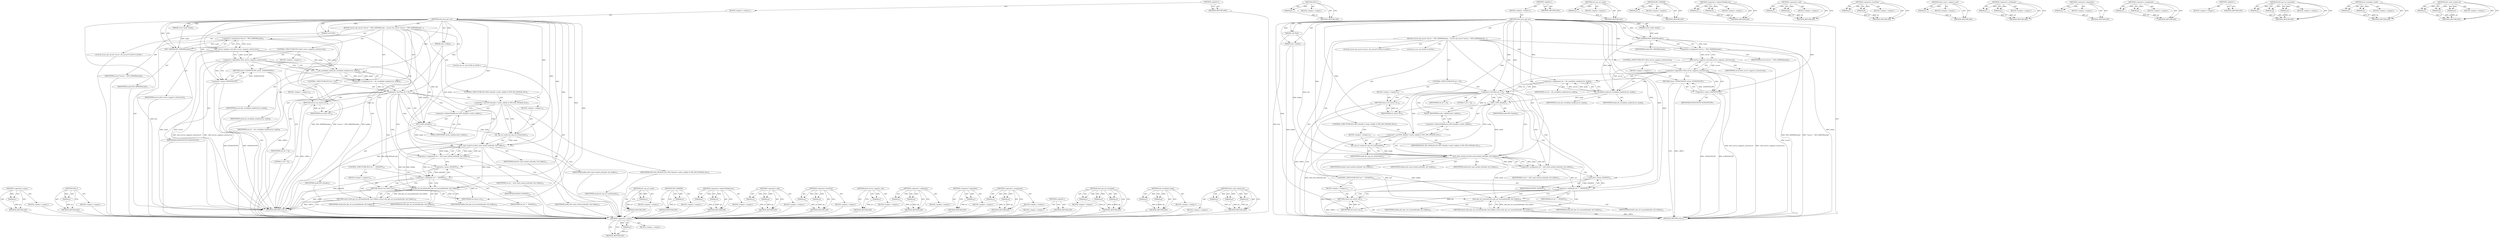 digraph "nfs4_read_cached_acl" {
vulnerable_112 [label=<(METHOD,&lt;operator&gt;.minus)>];
vulnerable_113 [label=<(PARAM,p1)>];
vulnerable_114 [label=<(BLOCK,&lt;empty&gt;,&lt;empty&gt;)>];
vulnerable_115 [label=<(METHOD_RETURN,ANY)>];
vulnerable_136 [label=<(METHOD,NFS_I)>];
vulnerable_137 [label=<(PARAM,p1)>];
vulnerable_138 [label=<(BLOCK,&lt;empty&gt;,&lt;empty&gt;)>];
vulnerable_139 [label=<(METHOD_RETURN,ANY)>];
vulnerable_6 [label=<(METHOD,&lt;global&gt;)<SUB>1</SUB>>];
vulnerable_7 [label=<(BLOCK,&lt;empty&gt;,&lt;empty&gt;)<SUB>1</SUB>>];
vulnerable_8 [label=<(METHOD,nfs4_proc_get_acl)<SUB>1</SUB>>];
vulnerable_9 [label=<(PARAM,struct inode *inode)<SUB>1</SUB>>];
vulnerable_10 [label=<(PARAM,void *buf)<SUB>1</SUB>>];
vulnerable_11 [label=<(PARAM,size_t buflen)<SUB>1</SUB>>];
vulnerable_12 [label=<(BLOCK,{
	struct nfs_server *server = NFS_SERVER(inode...,{
	struct nfs_server *server = NFS_SERVER(inode...)<SUB>2</SUB>>];
vulnerable_13 [label="<(LOCAL,struct nfs_server* server: nfs_server*)<SUB>3</SUB>>"];
vulnerable_14 [label=<(&lt;operator&gt;.assignment,*server = NFS_SERVER(inode))<SUB>3</SUB>>];
vulnerable_15 [label=<(IDENTIFIER,server,*server = NFS_SERVER(inode))<SUB>3</SUB>>];
vulnerable_16 [label=<(NFS_SERVER,NFS_SERVER(inode))<SUB>3</SUB>>];
vulnerable_17 [label=<(IDENTIFIER,inode,NFS_SERVER(inode))<SUB>3</SUB>>];
vulnerable_18 [label="<(LOCAL,int ret: int)<SUB>4</SUB>>"];
vulnerable_19 [label=<(CONTROL_STRUCTURE,IF,if (!nfs4_server_supports_acls(server)))<SUB>6</SUB>>];
vulnerable_20 [label=<(&lt;operator&gt;.logicalNot,!nfs4_server_supports_acls(server))<SUB>6</SUB>>];
vulnerable_21 [label=<(nfs4_server_supports_acls,nfs4_server_supports_acls(server))<SUB>6</SUB>>];
vulnerable_22 [label=<(IDENTIFIER,server,nfs4_server_supports_acls(server))<SUB>6</SUB>>];
vulnerable_23 [label=<(BLOCK,&lt;empty&gt;,&lt;empty&gt;)<SUB>7</SUB>>];
vulnerable_24 [label=<(RETURN,return -EOPNOTSUPP;,return -EOPNOTSUPP;)<SUB>7</SUB>>];
vulnerable_25 [label=<(&lt;operator&gt;.minus,-EOPNOTSUPP)<SUB>7</SUB>>];
vulnerable_26 [label=<(IDENTIFIER,EOPNOTSUPP,-EOPNOTSUPP)<SUB>7</SUB>>];
vulnerable_27 [label=<(&lt;operator&gt;.assignment,ret = nfs_revalidate_inode(server, inode))<SUB>8</SUB>>];
vulnerable_28 [label=<(IDENTIFIER,ret,ret = nfs_revalidate_inode(server, inode))<SUB>8</SUB>>];
vulnerable_29 [label=<(nfs_revalidate_inode,nfs_revalidate_inode(server, inode))<SUB>8</SUB>>];
vulnerable_30 [label=<(IDENTIFIER,server,nfs_revalidate_inode(server, inode))<SUB>8</SUB>>];
vulnerable_31 [label=<(IDENTIFIER,inode,nfs_revalidate_inode(server, inode))<SUB>8</SUB>>];
vulnerable_32 [label=<(CONTROL_STRUCTURE,IF,if (ret &lt; 0))<SUB>9</SUB>>];
vulnerable_33 [label=<(&lt;operator&gt;.lessThan,ret &lt; 0)<SUB>9</SUB>>];
vulnerable_34 [label=<(IDENTIFIER,ret,ret &lt; 0)<SUB>9</SUB>>];
vulnerable_35 [label=<(LITERAL,0,ret &lt; 0)<SUB>9</SUB>>];
vulnerable_36 [label=<(BLOCK,&lt;empty&gt;,&lt;empty&gt;)<SUB>10</SUB>>];
vulnerable_37 [label=<(RETURN,return ret;,return ret;)<SUB>10</SUB>>];
vulnerable_38 [label=<(IDENTIFIER,ret,return ret;)<SUB>10</SUB>>];
vulnerable_39 [label=<(CONTROL_STRUCTURE,IF,if (NFS_I(inode)-&gt;cache_validity &amp; NFS_INO_INVALID_ACL))<SUB>11</SUB>>];
vulnerable_40 [label=<(&lt;operator&gt;.and,NFS_I(inode)-&gt;cache_validity &amp; NFS_INO_INVALID_ACL)<SUB>11</SUB>>];
vulnerable_41 [label=<(&lt;operator&gt;.indirectFieldAccess,NFS_I(inode)-&gt;cache_validity)<SUB>11</SUB>>];
vulnerable_42 [label=<(NFS_I,NFS_I(inode))<SUB>11</SUB>>];
vulnerable_43 [label=<(IDENTIFIER,inode,NFS_I(inode))<SUB>11</SUB>>];
vulnerable_44 [label=<(FIELD_IDENTIFIER,cache_validity,cache_validity)<SUB>11</SUB>>];
vulnerable_45 [label=<(IDENTIFIER,NFS_INO_INVALID_ACL,NFS_I(inode)-&gt;cache_validity &amp; NFS_INO_INVALID_ACL)<SUB>11</SUB>>];
vulnerable_46 [label=<(BLOCK,&lt;empty&gt;,&lt;empty&gt;)<SUB>12</SUB>>];
vulnerable_47 [label=<(nfs_zap_acl_cache,nfs_zap_acl_cache(inode))<SUB>12</SUB>>];
vulnerable_48 [label=<(IDENTIFIER,inode,nfs_zap_acl_cache(inode))<SUB>12</SUB>>];
vulnerable_49 [label=<(&lt;operator&gt;.assignment,ret = nfs4_read_cached_acl(inode, buf, buflen))<SUB>13</SUB>>];
vulnerable_50 [label=<(IDENTIFIER,ret,ret = nfs4_read_cached_acl(inode, buf, buflen))<SUB>13</SUB>>];
vulnerable_51 [label=<(nfs4_read_cached_acl,nfs4_read_cached_acl(inode, buf, buflen))<SUB>13</SUB>>];
vulnerable_52 [label=<(IDENTIFIER,inode,nfs4_read_cached_acl(inode, buf, buflen))<SUB>13</SUB>>];
vulnerable_53 [label=<(IDENTIFIER,buf,nfs4_read_cached_acl(inode, buf, buflen))<SUB>13</SUB>>];
vulnerable_54 [label=<(IDENTIFIER,buflen,nfs4_read_cached_acl(inode, buf, buflen))<SUB>13</SUB>>];
vulnerable_55 [label=<(CONTROL_STRUCTURE,IF,if (ret != -ENOENT))<SUB>14</SUB>>];
vulnerable_56 [label=<(&lt;operator&gt;.notEquals,ret != -ENOENT)<SUB>14</SUB>>];
vulnerable_57 [label=<(IDENTIFIER,ret,ret != -ENOENT)<SUB>14</SUB>>];
vulnerable_58 [label=<(&lt;operator&gt;.minus,-ENOENT)<SUB>14</SUB>>];
vulnerable_59 [label=<(IDENTIFIER,ENOENT,-ENOENT)<SUB>14</SUB>>];
vulnerable_60 [label=<(BLOCK,&lt;empty&gt;,&lt;empty&gt;)<SUB>15</SUB>>];
vulnerable_61 [label=<(RETURN,return ret;,return ret;)<SUB>15</SUB>>];
vulnerable_62 [label=<(IDENTIFIER,ret,return ret;)<SUB>15</SUB>>];
vulnerable_63 [label=<(RETURN,return nfs4_get_acl_uncached(inode, buf, buflen);,return nfs4_get_acl_uncached(inode, buf, buflen);)<SUB>16</SUB>>];
vulnerable_64 [label=<(nfs4_get_acl_uncached,nfs4_get_acl_uncached(inode, buf, buflen))<SUB>16</SUB>>];
vulnerable_65 [label=<(IDENTIFIER,inode,nfs4_get_acl_uncached(inode, buf, buflen))<SUB>16</SUB>>];
vulnerable_66 [label=<(IDENTIFIER,buf,nfs4_get_acl_uncached(inode, buf, buflen))<SUB>16</SUB>>];
vulnerable_67 [label=<(IDENTIFIER,buflen,nfs4_get_acl_uncached(inode, buf, buflen))<SUB>16</SUB>>];
vulnerable_68 [label=<(METHOD_RETURN,ssize_t)<SUB>1</SUB>>];
vulnerable_70 [label=<(METHOD_RETURN,ANY)<SUB>1</SUB>>];
vulnerable_140 [label=<(METHOD,nfs_zap_acl_cache)>];
vulnerable_141 [label=<(PARAM,p1)>];
vulnerable_142 [label=<(BLOCK,&lt;empty&gt;,&lt;empty&gt;)>];
vulnerable_143 [label=<(METHOD_RETURN,ANY)>];
vulnerable_100 [label=<(METHOD,NFS_SERVER)>];
vulnerable_101 [label=<(PARAM,p1)>];
vulnerable_102 [label=<(BLOCK,&lt;empty&gt;,&lt;empty&gt;)>];
vulnerable_103 [label=<(METHOD_RETURN,ANY)>];
vulnerable_131 [label=<(METHOD,&lt;operator&gt;.indirectFieldAccess)>];
vulnerable_132 [label=<(PARAM,p1)>];
vulnerable_133 [label=<(PARAM,p2)>];
vulnerable_134 [label=<(BLOCK,&lt;empty&gt;,&lt;empty&gt;)>];
vulnerable_135 [label=<(METHOD_RETURN,ANY)>];
vulnerable_126 [label=<(METHOD,&lt;operator&gt;.and)>];
vulnerable_127 [label=<(PARAM,p1)>];
vulnerable_128 [label=<(PARAM,p2)>];
vulnerable_129 [label=<(BLOCK,&lt;empty&gt;,&lt;empty&gt;)>];
vulnerable_130 [label=<(METHOD_RETURN,ANY)>];
vulnerable_121 [label=<(METHOD,&lt;operator&gt;.lessThan)>];
vulnerable_122 [label=<(PARAM,p1)>];
vulnerable_123 [label=<(PARAM,p2)>];
vulnerable_124 [label=<(BLOCK,&lt;empty&gt;,&lt;empty&gt;)>];
vulnerable_125 [label=<(METHOD_RETURN,ANY)>];
vulnerable_108 [label=<(METHOD,nfs4_server_supports_acls)>];
vulnerable_109 [label=<(PARAM,p1)>];
vulnerable_110 [label=<(BLOCK,&lt;empty&gt;,&lt;empty&gt;)>];
vulnerable_111 [label=<(METHOD_RETURN,ANY)>];
vulnerable_150 [label=<(METHOD,&lt;operator&gt;.notEquals)>];
vulnerable_151 [label=<(PARAM,p1)>];
vulnerable_152 [label=<(PARAM,p2)>];
vulnerable_153 [label=<(BLOCK,&lt;empty&gt;,&lt;empty&gt;)>];
vulnerable_154 [label=<(METHOD_RETURN,ANY)>];
vulnerable_104 [label=<(METHOD,&lt;operator&gt;.logicalNot)>];
vulnerable_105 [label=<(PARAM,p1)>];
vulnerable_106 [label=<(BLOCK,&lt;empty&gt;,&lt;empty&gt;)>];
vulnerable_107 [label=<(METHOD_RETURN,ANY)>];
vulnerable_95 [label=<(METHOD,&lt;operator&gt;.assignment)>];
vulnerable_96 [label=<(PARAM,p1)>];
vulnerable_97 [label=<(PARAM,p2)>];
vulnerable_98 [label=<(BLOCK,&lt;empty&gt;,&lt;empty&gt;)>];
vulnerable_99 [label=<(METHOD_RETURN,ANY)>];
vulnerable_89 [label=<(METHOD,&lt;global&gt;)<SUB>1</SUB>>];
vulnerable_90 [label=<(BLOCK,&lt;empty&gt;,&lt;empty&gt;)>];
vulnerable_91 [label=<(METHOD_RETURN,ANY)>];
vulnerable_155 [label=<(METHOD,nfs4_get_acl_uncached)>];
vulnerable_156 [label=<(PARAM,p1)>];
vulnerable_157 [label=<(PARAM,p2)>];
vulnerable_158 [label=<(PARAM,p3)>];
vulnerable_159 [label=<(BLOCK,&lt;empty&gt;,&lt;empty&gt;)>];
vulnerable_160 [label=<(METHOD_RETURN,ANY)>];
vulnerable_116 [label=<(METHOD,nfs_revalidate_inode)>];
vulnerable_117 [label=<(PARAM,p1)>];
vulnerable_118 [label=<(PARAM,p2)>];
vulnerable_119 [label=<(BLOCK,&lt;empty&gt;,&lt;empty&gt;)>];
vulnerable_120 [label=<(METHOD_RETURN,ANY)>];
vulnerable_144 [label=<(METHOD,nfs4_read_cached_acl)>];
vulnerable_145 [label=<(PARAM,p1)>];
vulnerable_146 [label=<(PARAM,p2)>];
vulnerable_147 [label=<(PARAM,p3)>];
vulnerable_148 [label=<(BLOCK,&lt;empty&gt;,&lt;empty&gt;)>];
vulnerable_149 [label=<(METHOD_RETURN,ANY)>];
fixed_112 [label=<(METHOD,&lt;operator&gt;.minus)>];
fixed_113 [label=<(PARAM,p1)>];
fixed_114 [label=<(BLOCK,&lt;empty&gt;,&lt;empty&gt;)>];
fixed_115 [label=<(METHOD_RETURN,ANY)>];
fixed_136 [label=<(METHOD,NFS_I)>];
fixed_137 [label=<(PARAM,p1)>];
fixed_138 [label=<(BLOCK,&lt;empty&gt;,&lt;empty&gt;)>];
fixed_139 [label=<(METHOD_RETURN,ANY)>];
fixed_6 [label=<(METHOD,&lt;global&gt;)<SUB>1</SUB>>];
fixed_7 [label=<(BLOCK,&lt;empty&gt;,&lt;empty&gt;)<SUB>1</SUB>>];
fixed_8 [label=<(METHOD,nfs4_proc_get_acl)<SUB>1</SUB>>];
fixed_9 [label=<(PARAM,struct inode *inode)<SUB>1</SUB>>];
fixed_10 [label=<(PARAM,void *buf)<SUB>1</SUB>>];
fixed_11 [label=<(PARAM,size_t buflen)<SUB>1</SUB>>];
fixed_12 [label=<(BLOCK,{
	struct nfs_server *server = NFS_SERVER(inode...,{
	struct nfs_server *server = NFS_SERVER(inode...)<SUB>2</SUB>>];
fixed_13 [label="<(LOCAL,struct nfs_server* server: nfs_server*)<SUB>3</SUB>>"];
fixed_14 [label=<(&lt;operator&gt;.assignment,*server = NFS_SERVER(inode))<SUB>3</SUB>>];
fixed_15 [label=<(IDENTIFIER,server,*server = NFS_SERVER(inode))<SUB>3</SUB>>];
fixed_16 [label=<(NFS_SERVER,NFS_SERVER(inode))<SUB>3</SUB>>];
fixed_17 [label=<(IDENTIFIER,inode,NFS_SERVER(inode))<SUB>3</SUB>>];
fixed_18 [label="<(LOCAL,int ret: int)<SUB>4</SUB>>"];
fixed_19 [label=<(CONTROL_STRUCTURE,IF,if (!nfs4_server_supports_acls(server)))<SUB>6</SUB>>];
fixed_20 [label=<(&lt;operator&gt;.logicalNot,!nfs4_server_supports_acls(server))<SUB>6</SUB>>];
fixed_21 [label=<(nfs4_server_supports_acls,nfs4_server_supports_acls(server))<SUB>6</SUB>>];
fixed_22 [label=<(IDENTIFIER,server,nfs4_server_supports_acls(server))<SUB>6</SUB>>];
fixed_23 [label=<(BLOCK,&lt;empty&gt;,&lt;empty&gt;)<SUB>7</SUB>>];
fixed_24 [label=<(RETURN,return -EOPNOTSUPP;,return -EOPNOTSUPP;)<SUB>7</SUB>>];
fixed_25 [label=<(&lt;operator&gt;.minus,-EOPNOTSUPP)<SUB>7</SUB>>];
fixed_26 [label=<(IDENTIFIER,EOPNOTSUPP,-EOPNOTSUPP)<SUB>7</SUB>>];
fixed_27 [label=<(&lt;operator&gt;.assignment,ret = nfs_revalidate_inode(server, inode))<SUB>8</SUB>>];
fixed_28 [label=<(IDENTIFIER,ret,ret = nfs_revalidate_inode(server, inode))<SUB>8</SUB>>];
fixed_29 [label=<(nfs_revalidate_inode,nfs_revalidate_inode(server, inode))<SUB>8</SUB>>];
fixed_30 [label=<(IDENTIFIER,server,nfs_revalidate_inode(server, inode))<SUB>8</SUB>>];
fixed_31 [label=<(IDENTIFIER,inode,nfs_revalidate_inode(server, inode))<SUB>8</SUB>>];
fixed_32 [label=<(CONTROL_STRUCTURE,IF,if (ret &lt; 0))<SUB>9</SUB>>];
fixed_33 [label=<(&lt;operator&gt;.lessThan,ret &lt; 0)<SUB>9</SUB>>];
fixed_34 [label=<(IDENTIFIER,ret,ret &lt; 0)<SUB>9</SUB>>];
fixed_35 [label=<(LITERAL,0,ret &lt; 0)<SUB>9</SUB>>];
fixed_36 [label=<(BLOCK,&lt;empty&gt;,&lt;empty&gt;)<SUB>10</SUB>>];
fixed_37 [label=<(RETURN,return ret;,return ret;)<SUB>10</SUB>>];
fixed_38 [label=<(IDENTIFIER,ret,return ret;)<SUB>10</SUB>>];
fixed_39 [label=<(CONTROL_STRUCTURE,IF,if (NFS_I(inode)-&gt;cache_validity &amp; NFS_INO_INVALID_ACL))<SUB>11</SUB>>];
fixed_40 [label=<(&lt;operator&gt;.and,NFS_I(inode)-&gt;cache_validity &amp; NFS_INO_INVALID_ACL)<SUB>11</SUB>>];
fixed_41 [label=<(&lt;operator&gt;.indirectFieldAccess,NFS_I(inode)-&gt;cache_validity)<SUB>11</SUB>>];
fixed_42 [label=<(NFS_I,NFS_I(inode))<SUB>11</SUB>>];
fixed_43 [label=<(IDENTIFIER,inode,NFS_I(inode))<SUB>11</SUB>>];
fixed_44 [label=<(FIELD_IDENTIFIER,cache_validity,cache_validity)<SUB>11</SUB>>];
fixed_45 [label=<(IDENTIFIER,NFS_INO_INVALID_ACL,NFS_I(inode)-&gt;cache_validity &amp; NFS_INO_INVALID_ACL)<SUB>11</SUB>>];
fixed_46 [label=<(BLOCK,&lt;empty&gt;,&lt;empty&gt;)<SUB>12</SUB>>];
fixed_47 [label=<(nfs_zap_acl_cache,nfs_zap_acl_cache(inode))<SUB>12</SUB>>];
fixed_48 [label=<(IDENTIFIER,inode,nfs_zap_acl_cache(inode))<SUB>12</SUB>>];
fixed_49 [label=<(&lt;operator&gt;.assignment,ret = nfs4_read_cached_acl(inode, buf, buflen))<SUB>13</SUB>>];
fixed_50 [label=<(IDENTIFIER,ret,ret = nfs4_read_cached_acl(inode, buf, buflen))<SUB>13</SUB>>];
fixed_51 [label=<(nfs4_read_cached_acl,nfs4_read_cached_acl(inode, buf, buflen))<SUB>13</SUB>>];
fixed_52 [label=<(IDENTIFIER,inode,nfs4_read_cached_acl(inode, buf, buflen))<SUB>13</SUB>>];
fixed_53 [label=<(IDENTIFIER,buf,nfs4_read_cached_acl(inode, buf, buflen))<SUB>13</SUB>>];
fixed_54 [label=<(IDENTIFIER,buflen,nfs4_read_cached_acl(inode, buf, buflen))<SUB>13</SUB>>];
fixed_55 [label=<(CONTROL_STRUCTURE,IF,if (ret != -ENOENT))<SUB>14</SUB>>];
fixed_56 [label=<(&lt;operator&gt;.notEquals,ret != -ENOENT)<SUB>14</SUB>>];
fixed_57 [label=<(IDENTIFIER,ret,ret != -ENOENT)<SUB>14</SUB>>];
fixed_58 [label=<(&lt;operator&gt;.minus,-ENOENT)<SUB>14</SUB>>];
fixed_59 [label=<(IDENTIFIER,ENOENT,-ENOENT)<SUB>14</SUB>>];
fixed_60 [label=<(BLOCK,&lt;empty&gt;,&lt;empty&gt;)<SUB>17</SUB>>];
fixed_61 [label=<(RETURN,return ret;,return ret;)<SUB>17</SUB>>];
fixed_62 [label=<(IDENTIFIER,ret,return ret;)<SUB>17</SUB>>];
fixed_63 [label=<(RETURN,return nfs4_get_acl_uncached(inode, buf, buflen);,return nfs4_get_acl_uncached(inode, buf, buflen);)<SUB>18</SUB>>];
fixed_64 [label=<(nfs4_get_acl_uncached,nfs4_get_acl_uncached(inode, buf, buflen))<SUB>18</SUB>>];
fixed_65 [label=<(IDENTIFIER,inode,nfs4_get_acl_uncached(inode, buf, buflen))<SUB>18</SUB>>];
fixed_66 [label=<(IDENTIFIER,buf,nfs4_get_acl_uncached(inode, buf, buflen))<SUB>18</SUB>>];
fixed_67 [label=<(IDENTIFIER,buflen,nfs4_get_acl_uncached(inode, buf, buflen))<SUB>18</SUB>>];
fixed_68 [label=<(METHOD_RETURN,ssize_t)<SUB>1</SUB>>];
fixed_70 [label=<(METHOD_RETURN,ANY)<SUB>1</SUB>>];
fixed_140 [label=<(METHOD,nfs_zap_acl_cache)>];
fixed_141 [label=<(PARAM,p1)>];
fixed_142 [label=<(BLOCK,&lt;empty&gt;,&lt;empty&gt;)>];
fixed_143 [label=<(METHOD_RETURN,ANY)>];
fixed_100 [label=<(METHOD,NFS_SERVER)>];
fixed_101 [label=<(PARAM,p1)>];
fixed_102 [label=<(BLOCK,&lt;empty&gt;,&lt;empty&gt;)>];
fixed_103 [label=<(METHOD_RETURN,ANY)>];
fixed_131 [label=<(METHOD,&lt;operator&gt;.indirectFieldAccess)>];
fixed_132 [label=<(PARAM,p1)>];
fixed_133 [label=<(PARAM,p2)>];
fixed_134 [label=<(BLOCK,&lt;empty&gt;,&lt;empty&gt;)>];
fixed_135 [label=<(METHOD_RETURN,ANY)>];
fixed_126 [label=<(METHOD,&lt;operator&gt;.and)>];
fixed_127 [label=<(PARAM,p1)>];
fixed_128 [label=<(PARAM,p2)>];
fixed_129 [label=<(BLOCK,&lt;empty&gt;,&lt;empty&gt;)>];
fixed_130 [label=<(METHOD_RETURN,ANY)>];
fixed_121 [label=<(METHOD,&lt;operator&gt;.lessThan)>];
fixed_122 [label=<(PARAM,p1)>];
fixed_123 [label=<(PARAM,p2)>];
fixed_124 [label=<(BLOCK,&lt;empty&gt;,&lt;empty&gt;)>];
fixed_125 [label=<(METHOD_RETURN,ANY)>];
fixed_108 [label=<(METHOD,nfs4_server_supports_acls)>];
fixed_109 [label=<(PARAM,p1)>];
fixed_110 [label=<(BLOCK,&lt;empty&gt;,&lt;empty&gt;)>];
fixed_111 [label=<(METHOD_RETURN,ANY)>];
fixed_150 [label=<(METHOD,&lt;operator&gt;.notEquals)>];
fixed_151 [label=<(PARAM,p1)>];
fixed_152 [label=<(PARAM,p2)>];
fixed_153 [label=<(BLOCK,&lt;empty&gt;,&lt;empty&gt;)>];
fixed_154 [label=<(METHOD_RETURN,ANY)>];
fixed_104 [label=<(METHOD,&lt;operator&gt;.logicalNot)>];
fixed_105 [label=<(PARAM,p1)>];
fixed_106 [label=<(BLOCK,&lt;empty&gt;,&lt;empty&gt;)>];
fixed_107 [label=<(METHOD_RETURN,ANY)>];
fixed_95 [label=<(METHOD,&lt;operator&gt;.assignment)>];
fixed_96 [label=<(PARAM,p1)>];
fixed_97 [label=<(PARAM,p2)>];
fixed_98 [label=<(BLOCK,&lt;empty&gt;,&lt;empty&gt;)>];
fixed_99 [label=<(METHOD_RETURN,ANY)>];
fixed_89 [label=<(METHOD,&lt;global&gt;)<SUB>1</SUB>>];
fixed_90 [label=<(BLOCK,&lt;empty&gt;,&lt;empty&gt;)>];
fixed_91 [label=<(METHOD_RETURN,ANY)>];
fixed_155 [label=<(METHOD,nfs4_get_acl_uncached)>];
fixed_156 [label=<(PARAM,p1)>];
fixed_157 [label=<(PARAM,p2)>];
fixed_158 [label=<(PARAM,p3)>];
fixed_159 [label=<(BLOCK,&lt;empty&gt;,&lt;empty&gt;)>];
fixed_160 [label=<(METHOD_RETURN,ANY)>];
fixed_116 [label=<(METHOD,nfs_revalidate_inode)>];
fixed_117 [label=<(PARAM,p1)>];
fixed_118 [label=<(PARAM,p2)>];
fixed_119 [label=<(BLOCK,&lt;empty&gt;,&lt;empty&gt;)>];
fixed_120 [label=<(METHOD_RETURN,ANY)>];
fixed_144 [label=<(METHOD,nfs4_read_cached_acl)>];
fixed_145 [label=<(PARAM,p1)>];
fixed_146 [label=<(PARAM,p2)>];
fixed_147 [label=<(PARAM,p3)>];
fixed_148 [label=<(BLOCK,&lt;empty&gt;,&lt;empty&gt;)>];
fixed_149 [label=<(METHOD_RETURN,ANY)>];
vulnerable_112 -> vulnerable_113  [key=0, label="AST: "];
vulnerable_112 -> vulnerable_113  [key=1, label="DDG: "];
vulnerable_112 -> vulnerable_114  [key=0, label="AST: "];
vulnerable_112 -> vulnerable_115  [key=0, label="AST: "];
vulnerable_112 -> vulnerable_115  [key=1, label="CFG: "];
vulnerable_113 -> vulnerable_115  [key=0, label="DDG: p1"];
vulnerable_114 -> fixed_112  [key=0];
vulnerable_115 -> fixed_112  [key=0];
vulnerable_136 -> vulnerable_137  [key=0, label="AST: "];
vulnerable_136 -> vulnerable_137  [key=1, label="DDG: "];
vulnerable_136 -> vulnerable_138  [key=0, label="AST: "];
vulnerable_136 -> vulnerable_139  [key=0, label="AST: "];
vulnerable_136 -> vulnerable_139  [key=1, label="CFG: "];
vulnerable_137 -> vulnerable_139  [key=0, label="DDG: p1"];
vulnerable_138 -> fixed_112  [key=0];
vulnerable_139 -> fixed_112  [key=0];
vulnerable_6 -> vulnerable_7  [key=0, label="AST: "];
vulnerable_6 -> vulnerable_70  [key=0, label="AST: "];
vulnerable_6 -> vulnerable_70  [key=1, label="CFG: "];
vulnerable_7 -> vulnerable_8  [key=0, label="AST: "];
vulnerable_8 -> vulnerable_9  [key=0, label="AST: "];
vulnerable_8 -> vulnerable_9  [key=1, label="DDG: "];
vulnerable_8 -> vulnerable_10  [key=0, label="AST: "];
vulnerable_8 -> vulnerable_10  [key=1, label="DDG: "];
vulnerable_8 -> vulnerable_11  [key=0, label="AST: "];
vulnerable_8 -> vulnerable_11  [key=1, label="DDG: "];
vulnerable_8 -> vulnerable_12  [key=0, label="AST: "];
vulnerable_8 -> vulnerable_68  [key=0, label="AST: "];
vulnerable_8 -> vulnerable_16  [key=0, label="CFG: "];
vulnerable_8 -> vulnerable_16  [key=1, label="DDG: "];
vulnerable_8 -> vulnerable_29  [key=0, label="DDG: "];
vulnerable_8 -> vulnerable_33  [key=0, label="DDG: "];
vulnerable_8 -> vulnerable_40  [key=0, label="DDG: "];
vulnerable_8 -> vulnerable_51  [key=0, label="DDG: "];
vulnerable_8 -> vulnerable_56  [key=0, label="DDG: "];
vulnerable_8 -> vulnerable_64  [key=0, label="DDG: "];
vulnerable_8 -> vulnerable_21  [key=0, label="DDG: "];
vulnerable_8 -> vulnerable_38  [key=0, label="DDG: "];
vulnerable_8 -> vulnerable_47  [key=0, label="DDG: "];
vulnerable_8 -> vulnerable_58  [key=0, label="DDG: "];
vulnerable_8 -> vulnerable_62  [key=0, label="DDG: "];
vulnerable_8 -> vulnerable_25  [key=0, label="DDG: "];
vulnerable_8 -> vulnerable_42  [key=0, label="DDG: "];
vulnerable_9 -> vulnerable_16  [key=0, label="DDG: inode"];
vulnerable_10 -> vulnerable_68  [key=0, label="DDG: buf"];
vulnerable_10 -> vulnerable_51  [key=0, label="DDG: buf"];
vulnerable_11 -> vulnerable_68  [key=0, label="DDG: buflen"];
vulnerable_11 -> vulnerable_51  [key=0, label="DDG: buflen"];
vulnerable_12 -> vulnerable_13  [key=0, label="AST: "];
vulnerable_12 -> vulnerable_14  [key=0, label="AST: "];
vulnerable_12 -> vulnerable_18  [key=0, label="AST: "];
vulnerable_12 -> vulnerable_19  [key=0, label="AST: "];
vulnerable_12 -> vulnerable_27  [key=0, label="AST: "];
vulnerable_12 -> vulnerable_32  [key=0, label="AST: "];
vulnerable_12 -> vulnerable_39  [key=0, label="AST: "];
vulnerable_12 -> vulnerable_49  [key=0, label="AST: "];
vulnerable_12 -> vulnerable_55  [key=0, label="AST: "];
vulnerable_12 -> vulnerable_63  [key=0, label="AST: "];
vulnerable_13 -> fixed_112  [key=0];
vulnerable_14 -> vulnerable_15  [key=0, label="AST: "];
vulnerable_14 -> vulnerable_16  [key=0, label="AST: "];
vulnerable_14 -> vulnerable_21  [key=0, label="CFG: "];
vulnerable_14 -> vulnerable_21  [key=1, label="DDG: server"];
vulnerable_14 -> vulnerable_68  [key=0, label="DDG: NFS_SERVER(inode)"];
vulnerable_14 -> vulnerable_68  [key=1, label="DDG: *server = NFS_SERVER(inode)"];
vulnerable_15 -> fixed_112  [key=0];
vulnerable_16 -> vulnerable_17  [key=0, label="AST: "];
vulnerable_16 -> vulnerable_14  [key=0, label="CFG: "];
vulnerable_16 -> vulnerable_14  [key=1, label="DDG: inode"];
vulnerable_16 -> vulnerable_68  [key=0, label="DDG: inode"];
vulnerable_16 -> vulnerable_29  [key=0, label="DDG: inode"];
vulnerable_17 -> fixed_112  [key=0];
vulnerable_18 -> fixed_112  [key=0];
vulnerable_19 -> vulnerable_20  [key=0, label="AST: "];
vulnerable_19 -> vulnerable_23  [key=0, label="AST: "];
vulnerable_20 -> vulnerable_21  [key=0, label="AST: "];
vulnerable_20 -> vulnerable_25  [key=0, label="CFG: "];
vulnerable_20 -> vulnerable_25  [key=1, label="CDG: "];
vulnerable_20 -> vulnerable_29  [key=0, label="CFG: "];
vulnerable_20 -> vulnerable_29  [key=1, label="CDG: "];
vulnerable_20 -> vulnerable_68  [key=0, label="DDG: nfs4_server_supports_acls(server)"];
vulnerable_20 -> vulnerable_68  [key=1, label="DDG: !nfs4_server_supports_acls(server)"];
vulnerable_20 -> vulnerable_24  [key=0, label="CDG: "];
vulnerable_20 -> vulnerable_33  [key=0, label="CDG: "];
vulnerable_20 -> vulnerable_27  [key=0, label="CDG: "];
vulnerable_21 -> vulnerable_22  [key=0, label="AST: "];
vulnerable_21 -> vulnerable_20  [key=0, label="CFG: "];
vulnerable_21 -> vulnerable_20  [key=1, label="DDG: server"];
vulnerable_21 -> vulnerable_68  [key=0, label="DDG: server"];
vulnerable_21 -> vulnerable_29  [key=0, label="DDG: server"];
vulnerable_22 -> fixed_112  [key=0];
vulnerable_23 -> vulnerable_24  [key=0, label="AST: "];
vulnerable_24 -> vulnerable_25  [key=0, label="AST: "];
vulnerable_24 -> vulnerable_68  [key=0, label="CFG: "];
vulnerable_24 -> vulnerable_68  [key=1, label="DDG: &lt;RET&gt;"];
vulnerable_25 -> vulnerable_26  [key=0, label="AST: "];
vulnerable_25 -> vulnerable_24  [key=0, label="CFG: "];
vulnerable_25 -> vulnerable_24  [key=1, label="DDG: -EOPNOTSUPP"];
vulnerable_25 -> vulnerable_68  [key=0, label="DDG: EOPNOTSUPP"];
vulnerable_25 -> vulnerable_68  [key=1, label="DDG: -EOPNOTSUPP"];
vulnerable_26 -> fixed_112  [key=0];
vulnerable_27 -> vulnerable_28  [key=0, label="AST: "];
vulnerable_27 -> vulnerable_29  [key=0, label="AST: "];
vulnerable_27 -> vulnerable_33  [key=0, label="CFG: "];
vulnerable_27 -> vulnerable_33  [key=1, label="DDG: ret"];
vulnerable_28 -> fixed_112  [key=0];
vulnerable_29 -> vulnerable_30  [key=0, label="AST: "];
vulnerable_29 -> vulnerable_31  [key=0, label="AST: "];
vulnerable_29 -> vulnerable_27  [key=0, label="CFG: "];
vulnerable_29 -> vulnerable_27  [key=1, label="DDG: server"];
vulnerable_29 -> vulnerable_27  [key=2, label="DDG: inode"];
vulnerable_29 -> vulnerable_42  [key=0, label="DDG: inode"];
vulnerable_30 -> fixed_112  [key=0];
vulnerable_31 -> fixed_112  [key=0];
vulnerable_32 -> vulnerable_33  [key=0, label="AST: "];
vulnerable_32 -> vulnerable_36  [key=0, label="AST: "];
vulnerable_33 -> vulnerable_34  [key=0, label="AST: "];
vulnerable_33 -> vulnerable_35  [key=0, label="AST: "];
vulnerable_33 -> vulnerable_37  [key=0, label="CFG: "];
vulnerable_33 -> vulnerable_37  [key=1, label="CDG: "];
vulnerable_33 -> vulnerable_42  [key=0, label="CFG: "];
vulnerable_33 -> vulnerable_42  [key=1, label="CDG: "];
vulnerable_33 -> vulnerable_38  [key=0, label="DDG: ret"];
vulnerable_33 -> vulnerable_58  [key=0, label="CDG: "];
vulnerable_33 -> vulnerable_49  [key=0, label="CDG: "];
vulnerable_33 -> vulnerable_51  [key=0, label="CDG: "];
vulnerable_33 -> vulnerable_56  [key=0, label="CDG: "];
vulnerable_33 -> vulnerable_41  [key=0, label="CDG: "];
vulnerable_33 -> vulnerable_40  [key=0, label="CDG: "];
vulnerable_33 -> vulnerable_44  [key=0, label="CDG: "];
vulnerable_34 -> fixed_112  [key=0];
vulnerable_35 -> fixed_112  [key=0];
vulnerable_36 -> vulnerable_37  [key=0, label="AST: "];
vulnerable_37 -> vulnerable_38  [key=0, label="AST: "];
vulnerable_37 -> vulnerable_68  [key=0, label="CFG: "];
vulnerable_37 -> vulnerable_68  [key=1, label="DDG: &lt;RET&gt;"];
vulnerable_38 -> vulnerable_37  [key=0, label="DDG: ret"];
vulnerable_39 -> vulnerable_40  [key=0, label="AST: "];
vulnerable_39 -> vulnerable_46  [key=0, label="AST: "];
vulnerable_40 -> vulnerable_41  [key=0, label="AST: "];
vulnerable_40 -> vulnerable_45  [key=0, label="AST: "];
vulnerable_40 -> vulnerable_47  [key=0, label="CFG: "];
vulnerable_40 -> vulnerable_47  [key=1, label="CDG: "];
vulnerable_40 -> vulnerable_51  [key=0, label="CFG: "];
vulnerable_40 -> vulnerable_68  [key=0, label="DDG: NFS_INO_INVALID_ACL"];
vulnerable_41 -> vulnerable_42  [key=0, label="AST: "];
vulnerable_41 -> vulnerable_44  [key=0, label="AST: "];
vulnerable_41 -> vulnerable_40  [key=0, label="CFG: "];
vulnerable_42 -> vulnerable_43  [key=0, label="AST: "];
vulnerable_42 -> vulnerable_44  [key=0, label="CFG: "];
vulnerable_42 -> vulnerable_51  [key=0, label="DDG: inode"];
vulnerable_42 -> vulnerable_47  [key=0, label="DDG: inode"];
vulnerable_43 -> fixed_112  [key=0];
vulnerable_44 -> vulnerable_41  [key=0, label="CFG: "];
vulnerable_45 -> fixed_112  [key=0];
vulnerable_46 -> vulnerable_47  [key=0, label="AST: "];
vulnerable_47 -> vulnerable_48  [key=0, label="AST: "];
vulnerable_47 -> vulnerable_51  [key=0, label="CFG: "];
vulnerable_47 -> vulnerable_51  [key=1, label="DDG: inode"];
vulnerable_48 -> fixed_112  [key=0];
vulnerable_49 -> vulnerable_50  [key=0, label="AST: "];
vulnerable_49 -> vulnerable_51  [key=0, label="AST: "];
vulnerable_49 -> vulnerable_58  [key=0, label="CFG: "];
vulnerable_49 -> vulnerable_56  [key=0, label="DDG: ret"];
vulnerable_50 -> fixed_112  [key=0];
vulnerable_51 -> vulnerable_52  [key=0, label="AST: "];
vulnerable_51 -> vulnerable_53  [key=0, label="AST: "];
vulnerable_51 -> vulnerable_54  [key=0, label="AST: "];
vulnerable_51 -> vulnerable_49  [key=0, label="CFG: "];
vulnerable_51 -> vulnerable_49  [key=1, label="DDG: inode"];
vulnerable_51 -> vulnerable_49  [key=2, label="DDG: buf"];
vulnerable_51 -> vulnerable_49  [key=3, label="DDG: buflen"];
vulnerable_51 -> vulnerable_64  [key=0, label="DDG: inode"];
vulnerable_51 -> vulnerable_64  [key=1, label="DDG: buf"];
vulnerable_51 -> vulnerable_64  [key=2, label="DDG: buflen"];
vulnerable_52 -> fixed_112  [key=0];
vulnerable_53 -> fixed_112  [key=0];
vulnerable_54 -> fixed_112  [key=0];
vulnerable_55 -> vulnerable_56  [key=0, label="AST: "];
vulnerable_55 -> vulnerable_60  [key=0, label="AST: "];
vulnerable_56 -> vulnerable_57  [key=0, label="AST: "];
vulnerable_56 -> vulnerable_58  [key=0, label="AST: "];
vulnerable_56 -> vulnerable_61  [key=0, label="CFG: "];
vulnerable_56 -> vulnerable_61  [key=1, label="CDG: "];
vulnerable_56 -> vulnerable_64  [key=0, label="CFG: "];
vulnerable_56 -> vulnerable_64  [key=1, label="CDG: "];
vulnerable_56 -> vulnerable_62  [key=0, label="DDG: ret"];
vulnerable_56 -> vulnerable_63  [key=0, label="CDG: "];
vulnerable_57 -> fixed_112  [key=0];
vulnerable_58 -> vulnerable_59  [key=0, label="AST: "];
vulnerable_58 -> vulnerable_56  [key=0, label="CFG: "];
vulnerable_58 -> vulnerable_56  [key=1, label="DDG: ENOENT"];
vulnerable_58 -> vulnerable_68  [key=0, label="DDG: ENOENT"];
vulnerable_59 -> fixed_112  [key=0];
vulnerable_60 -> vulnerable_61  [key=0, label="AST: "];
vulnerable_61 -> vulnerable_62  [key=0, label="AST: "];
vulnerable_61 -> vulnerable_68  [key=0, label="CFG: "];
vulnerable_61 -> vulnerable_68  [key=1, label="DDG: &lt;RET&gt;"];
vulnerable_62 -> vulnerable_61  [key=0, label="DDG: ret"];
vulnerable_63 -> vulnerable_64  [key=0, label="AST: "];
vulnerable_63 -> vulnerable_68  [key=0, label="CFG: "];
vulnerable_63 -> vulnerable_68  [key=1, label="DDG: &lt;RET&gt;"];
vulnerable_64 -> vulnerable_65  [key=0, label="AST: "];
vulnerable_64 -> vulnerable_66  [key=0, label="AST: "];
vulnerable_64 -> vulnerable_67  [key=0, label="AST: "];
vulnerable_64 -> vulnerable_63  [key=0, label="CFG: "];
vulnerable_64 -> vulnerable_63  [key=1, label="DDG: nfs4_get_acl_uncached(inode, buf, buflen)"];
vulnerable_65 -> fixed_112  [key=0];
vulnerable_66 -> fixed_112  [key=0];
vulnerable_67 -> fixed_112  [key=0];
vulnerable_68 -> fixed_112  [key=0];
vulnerable_70 -> fixed_112  [key=0];
vulnerable_140 -> vulnerable_141  [key=0, label="AST: "];
vulnerable_140 -> vulnerable_141  [key=1, label="DDG: "];
vulnerable_140 -> vulnerable_142  [key=0, label="AST: "];
vulnerable_140 -> vulnerable_143  [key=0, label="AST: "];
vulnerable_140 -> vulnerable_143  [key=1, label="CFG: "];
vulnerable_141 -> vulnerable_143  [key=0, label="DDG: p1"];
vulnerable_142 -> fixed_112  [key=0];
vulnerable_143 -> fixed_112  [key=0];
vulnerable_100 -> vulnerable_101  [key=0, label="AST: "];
vulnerable_100 -> vulnerable_101  [key=1, label="DDG: "];
vulnerable_100 -> vulnerable_102  [key=0, label="AST: "];
vulnerable_100 -> vulnerable_103  [key=0, label="AST: "];
vulnerable_100 -> vulnerable_103  [key=1, label="CFG: "];
vulnerable_101 -> vulnerable_103  [key=0, label="DDG: p1"];
vulnerable_102 -> fixed_112  [key=0];
vulnerable_103 -> fixed_112  [key=0];
vulnerable_131 -> vulnerable_132  [key=0, label="AST: "];
vulnerable_131 -> vulnerable_132  [key=1, label="DDG: "];
vulnerable_131 -> vulnerable_134  [key=0, label="AST: "];
vulnerable_131 -> vulnerable_133  [key=0, label="AST: "];
vulnerable_131 -> vulnerable_133  [key=1, label="DDG: "];
vulnerable_131 -> vulnerable_135  [key=0, label="AST: "];
vulnerable_131 -> vulnerable_135  [key=1, label="CFG: "];
vulnerable_132 -> vulnerable_135  [key=0, label="DDG: p1"];
vulnerable_133 -> vulnerable_135  [key=0, label="DDG: p2"];
vulnerable_134 -> fixed_112  [key=0];
vulnerable_135 -> fixed_112  [key=0];
vulnerable_126 -> vulnerable_127  [key=0, label="AST: "];
vulnerable_126 -> vulnerable_127  [key=1, label="DDG: "];
vulnerable_126 -> vulnerable_129  [key=0, label="AST: "];
vulnerable_126 -> vulnerable_128  [key=0, label="AST: "];
vulnerable_126 -> vulnerable_128  [key=1, label="DDG: "];
vulnerable_126 -> vulnerable_130  [key=0, label="AST: "];
vulnerable_126 -> vulnerable_130  [key=1, label="CFG: "];
vulnerable_127 -> vulnerable_130  [key=0, label="DDG: p1"];
vulnerable_128 -> vulnerable_130  [key=0, label="DDG: p2"];
vulnerable_129 -> fixed_112  [key=0];
vulnerable_130 -> fixed_112  [key=0];
vulnerable_121 -> vulnerable_122  [key=0, label="AST: "];
vulnerable_121 -> vulnerable_122  [key=1, label="DDG: "];
vulnerable_121 -> vulnerable_124  [key=0, label="AST: "];
vulnerable_121 -> vulnerable_123  [key=0, label="AST: "];
vulnerable_121 -> vulnerable_123  [key=1, label="DDG: "];
vulnerable_121 -> vulnerable_125  [key=0, label="AST: "];
vulnerable_121 -> vulnerable_125  [key=1, label="CFG: "];
vulnerable_122 -> vulnerable_125  [key=0, label="DDG: p1"];
vulnerable_123 -> vulnerable_125  [key=0, label="DDG: p2"];
vulnerable_124 -> fixed_112  [key=0];
vulnerable_125 -> fixed_112  [key=0];
vulnerable_108 -> vulnerable_109  [key=0, label="AST: "];
vulnerable_108 -> vulnerable_109  [key=1, label="DDG: "];
vulnerable_108 -> vulnerable_110  [key=0, label="AST: "];
vulnerable_108 -> vulnerable_111  [key=0, label="AST: "];
vulnerable_108 -> vulnerable_111  [key=1, label="CFG: "];
vulnerable_109 -> vulnerable_111  [key=0, label="DDG: p1"];
vulnerable_110 -> fixed_112  [key=0];
vulnerable_111 -> fixed_112  [key=0];
vulnerable_150 -> vulnerable_151  [key=0, label="AST: "];
vulnerable_150 -> vulnerable_151  [key=1, label="DDG: "];
vulnerable_150 -> vulnerable_153  [key=0, label="AST: "];
vulnerable_150 -> vulnerable_152  [key=0, label="AST: "];
vulnerable_150 -> vulnerable_152  [key=1, label="DDG: "];
vulnerable_150 -> vulnerable_154  [key=0, label="AST: "];
vulnerable_150 -> vulnerable_154  [key=1, label="CFG: "];
vulnerable_151 -> vulnerable_154  [key=0, label="DDG: p1"];
vulnerable_152 -> vulnerable_154  [key=0, label="DDG: p2"];
vulnerable_153 -> fixed_112  [key=0];
vulnerable_154 -> fixed_112  [key=0];
vulnerable_104 -> vulnerable_105  [key=0, label="AST: "];
vulnerable_104 -> vulnerable_105  [key=1, label="DDG: "];
vulnerable_104 -> vulnerable_106  [key=0, label="AST: "];
vulnerable_104 -> vulnerable_107  [key=0, label="AST: "];
vulnerable_104 -> vulnerable_107  [key=1, label="CFG: "];
vulnerable_105 -> vulnerable_107  [key=0, label="DDG: p1"];
vulnerable_106 -> fixed_112  [key=0];
vulnerable_107 -> fixed_112  [key=0];
vulnerable_95 -> vulnerable_96  [key=0, label="AST: "];
vulnerable_95 -> vulnerable_96  [key=1, label="DDG: "];
vulnerable_95 -> vulnerable_98  [key=0, label="AST: "];
vulnerable_95 -> vulnerable_97  [key=0, label="AST: "];
vulnerable_95 -> vulnerable_97  [key=1, label="DDG: "];
vulnerable_95 -> vulnerable_99  [key=0, label="AST: "];
vulnerable_95 -> vulnerable_99  [key=1, label="CFG: "];
vulnerable_96 -> vulnerable_99  [key=0, label="DDG: p1"];
vulnerable_97 -> vulnerable_99  [key=0, label="DDG: p2"];
vulnerable_98 -> fixed_112  [key=0];
vulnerable_99 -> fixed_112  [key=0];
vulnerable_89 -> vulnerable_90  [key=0, label="AST: "];
vulnerable_89 -> vulnerable_91  [key=0, label="AST: "];
vulnerable_89 -> vulnerable_91  [key=1, label="CFG: "];
vulnerable_90 -> fixed_112  [key=0];
vulnerable_91 -> fixed_112  [key=0];
vulnerable_155 -> vulnerable_156  [key=0, label="AST: "];
vulnerable_155 -> vulnerable_156  [key=1, label="DDG: "];
vulnerable_155 -> vulnerable_159  [key=0, label="AST: "];
vulnerable_155 -> vulnerable_157  [key=0, label="AST: "];
vulnerable_155 -> vulnerable_157  [key=1, label="DDG: "];
vulnerable_155 -> vulnerable_160  [key=0, label="AST: "];
vulnerable_155 -> vulnerable_160  [key=1, label="CFG: "];
vulnerable_155 -> vulnerable_158  [key=0, label="AST: "];
vulnerable_155 -> vulnerable_158  [key=1, label="DDG: "];
vulnerable_156 -> vulnerable_160  [key=0, label="DDG: p1"];
vulnerable_157 -> vulnerable_160  [key=0, label="DDG: p2"];
vulnerable_158 -> vulnerable_160  [key=0, label="DDG: p3"];
vulnerable_159 -> fixed_112  [key=0];
vulnerable_160 -> fixed_112  [key=0];
vulnerable_116 -> vulnerable_117  [key=0, label="AST: "];
vulnerable_116 -> vulnerable_117  [key=1, label="DDG: "];
vulnerable_116 -> vulnerable_119  [key=0, label="AST: "];
vulnerable_116 -> vulnerable_118  [key=0, label="AST: "];
vulnerable_116 -> vulnerable_118  [key=1, label="DDG: "];
vulnerable_116 -> vulnerable_120  [key=0, label="AST: "];
vulnerable_116 -> vulnerable_120  [key=1, label="CFG: "];
vulnerable_117 -> vulnerable_120  [key=0, label="DDG: p1"];
vulnerable_118 -> vulnerable_120  [key=0, label="DDG: p2"];
vulnerable_119 -> fixed_112  [key=0];
vulnerable_120 -> fixed_112  [key=0];
vulnerable_144 -> vulnerable_145  [key=0, label="AST: "];
vulnerable_144 -> vulnerable_145  [key=1, label="DDG: "];
vulnerable_144 -> vulnerable_148  [key=0, label="AST: "];
vulnerable_144 -> vulnerable_146  [key=0, label="AST: "];
vulnerable_144 -> vulnerable_146  [key=1, label="DDG: "];
vulnerable_144 -> vulnerable_149  [key=0, label="AST: "];
vulnerable_144 -> vulnerable_149  [key=1, label="CFG: "];
vulnerable_144 -> vulnerable_147  [key=0, label="AST: "];
vulnerable_144 -> vulnerable_147  [key=1, label="DDG: "];
vulnerable_145 -> vulnerable_149  [key=0, label="DDG: p1"];
vulnerable_146 -> vulnerable_149  [key=0, label="DDG: p2"];
vulnerable_147 -> vulnerable_149  [key=0, label="DDG: p3"];
vulnerable_148 -> fixed_112  [key=0];
vulnerable_149 -> fixed_112  [key=0];
fixed_112 -> fixed_113  [key=0, label="AST: "];
fixed_112 -> fixed_113  [key=1, label="DDG: "];
fixed_112 -> fixed_114  [key=0, label="AST: "];
fixed_112 -> fixed_115  [key=0, label="AST: "];
fixed_112 -> fixed_115  [key=1, label="CFG: "];
fixed_113 -> fixed_115  [key=0, label="DDG: p1"];
fixed_136 -> fixed_137  [key=0, label="AST: "];
fixed_136 -> fixed_137  [key=1, label="DDG: "];
fixed_136 -> fixed_138  [key=0, label="AST: "];
fixed_136 -> fixed_139  [key=0, label="AST: "];
fixed_136 -> fixed_139  [key=1, label="CFG: "];
fixed_137 -> fixed_139  [key=0, label="DDG: p1"];
fixed_6 -> fixed_7  [key=0, label="AST: "];
fixed_6 -> fixed_70  [key=0, label="AST: "];
fixed_6 -> fixed_70  [key=1, label="CFG: "];
fixed_7 -> fixed_8  [key=0, label="AST: "];
fixed_8 -> fixed_9  [key=0, label="AST: "];
fixed_8 -> fixed_9  [key=1, label="DDG: "];
fixed_8 -> fixed_10  [key=0, label="AST: "];
fixed_8 -> fixed_10  [key=1, label="DDG: "];
fixed_8 -> fixed_11  [key=0, label="AST: "];
fixed_8 -> fixed_11  [key=1, label="DDG: "];
fixed_8 -> fixed_12  [key=0, label="AST: "];
fixed_8 -> fixed_68  [key=0, label="AST: "];
fixed_8 -> fixed_16  [key=0, label="CFG: "];
fixed_8 -> fixed_16  [key=1, label="DDG: "];
fixed_8 -> fixed_29  [key=0, label="DDG: "];
fixed_8 -> fixed_33  [key=0, label="DDG: "];
fixed_8 -> fixed_40  [key=0, label="DDG: "];
fixed_8 -> fixed_51  [key=0, label="DDG: "];
fixed_8 -> fixed_56  [key=0, label="DDG: "];
fixed_8 -> fixed_64  [key=0, label="DDG: "];
fixed_8 -> fixed_21  [key=0, label="DDG: "];
fixed_8 -> fixed_38  [key=0, label="DDG: "];
fixed_8 -> fixed_47  [key=0, label="DDG: "];
fixed_8 -> fixed_58  [key=0, label="DDG: "];
fixed_8 -> fixed_62  [key=0, label="DDG: "];
fixed_8 -> fixed_25  [key=0, label="DDG: "];
fixed_8 -> fixed_42  [key=0, label="DDG: "];
fixed_9 -> fixed_16  [key=0, label="DDG: inode"];
fixed_10 -> fixed_68  [key=0, label="DDG: buf"];
fixed_10 -> fixed_51  [key=0, label="DDG: buf"];
fixed_11 -> fixed_68  [key=0, label="DDG: buflen"];
fixed_11 -> fixed_51  [key=0, label="DDG: buflen"];
fixed_12 -> fixed_13  [key=0, label="AST: "];
fixed_12 -> fixed_14  [key=0, label="AST: "];
fixed_12 -> fixed_18  [key=0, label="AST: "];
fixed_12 -> fixed_19  [key=0, label="AST: "];
fixed_12 -> fixed_27  [key=0, label="AST: "];
fixed_12 -> fixed_32  [key=0, label="AST: "];
fixed_12 -> fixed_39  [key=0, label="AST: "];
fixed_12 -> fixed_49  [key=0, label="AST: "];
fixed_12 -> fixed_55  [key=0, label="AST: "];
fixed_12 -> fixed_63  [key=0, label="AST: "];
fixed_14 -> fixed_15  [key=0, label="AST: "];
fixed_14 -> fixed_16  [key=0, label="AST: "];
fixed_14 -> fixed_21  [key=0, label="CFG: "];
fixed_14 -> fixed_21  [key=1, label="DDG: server"];
fixed_14 -> fixed_68  [key=0, label="DDG: NFS_SERVER(inode)"];
fixed_14 -> fixed_68  [key=1, label="DDG: *server = NFS_SERVER(inode)"];
fixed_16 -> fixed_17  [key=0, label="AST: "];
fixed_16 -> fixed_14  [key=0, label="CFG: "];
fixed_16 -> fixed_14  [key=1, label="DDG: inode"];
fixed_16 -> fixed_68  [key=0, label="DDG: inode"];
fixed_16 -> fixed_29  [key=0, label="DDG: inode"];
fixed_19 -> fixed_20  [key=0, label="AST: "];
fixed_19 -> fixed_23  [key=0, label="AST: "];
fixed_20 -> fixed_21  [key=0, label="AST: "];
fixed_20 -> fixed_25  [key=0, label="CFG: "];
fixed_20 -> fixed_25  [key=1, label="CDG: "];
fixed_20 -> fixed_29  [key=0, label="CFG: "];
fixed_20 -> fixed_29  [key=1, label="CDG: "];
fixed_20 -> fixed_68  [key=0, label="DDG: nfs4_server_supports_acls(server)"];
fixed_20 -> fixed_68  [key=1, label="DDG: !nfs4_server_supports_acls(server)"];
fixed_20 -> fixed_24  [key=0, label="CDG: "];
fixed_20 -> fixed_33  [key=0, label="CDG: "];
fixed_20 -> fixed_27  [key=0, label="CDG: "];
fixed_21 -> fixed_22  [key=0, label="AST: "];
fixed_21 -> fixed_20  [key=0, label="CFG: "];
fixed_21 -> fixed_20  [key=1, label="DDG: server"];
fixed_21 -> fixed_68  [key=0, label="DDG: server"];
fixed_21 -> fixed_29  [key=0, label="DDG: server"];
fixed_23 -> fixed_24  [key=0, label="AST: "];
fixed_24 -> fixed_25  [key=0, label="AST: "];
fixed_24 -> fixed_68  [key=0, label="CFG: "];
fixed_24 -> fixed_68  [key=1, label="DDG: &lt;RET&gt;"];
fixed_25 -> fixed_26  [key=0, label="AST: "];
fixed_25 -> fixed_24  [key=0, label="CFG: "];
fixed_25 -> fixed_24  [key=1, label="DDG: -EOPNOTSUPP"];
fixed_25 -> fixed_68  [key=0, label="DDG: EOPNOTSUPP"];
fixed_25 -> fixed_68  [key=1, label="DDG: -EOPNOTSUPP"];
fixed_27 -> fixed_28  [key=0, label="AST: "];
fixed_27 -> fixed_29  [key=0, label="AST: "];
fixed_27 -> fixed_33  [key=0, label="CFG: "];
fixed_27 -> fixed_33  [key=1, label="DDG: ret"];
fixed_29 -> fixed_30  [key=0, label="AST: "];
fixed_29 -> fixed_31  [key=0, label="AST: "];
fixed_29 -> fixed_27  [key=0, label="CFG: "];
fixed_29 -> fixed_27  [key=1, label="DDG: server"];
fixed_29 -> fixed_27  [key=2, label="DDG: inode"];
fixed_29 -> fixed_42  [key=0, label="DDG: inode"];
fixed_32 -> fixed_33  [key=0, label="AST: "];
fixed_32 -> fixed_36  [key=0, label="AST: "];
fixed_33 -> fixed_34  [key=0, label="AST: "];
fixed_33 -> fixed_35  [key=0, label="AST: "];
fixed_33 -> fixed_37  [key=0, label="CFG: "];
fixed_33 -> fixed_37  [key=1, label="CDG: "];
fixed_33 -> fixed_42  [key=0, label="CFG: "];
fixed_33 -> fixed_42  [key=1, label="CDG: "];
fixed_33 -> fixed_38  [key=0, label="DDG: ret"];
fixed_33 -> fixed_58  [key=0, label="CDG: "];
fixed_33 -> fixed_49  [key=0, label="CDG: "];
fixed_33 -> fixed_51  [key=0, label="CDG: "];
fixed_33 -> fixed_56  [key=0, label="CDG: "];
fixed_33 -> fixed_41  [key=0, label="CDG: "];
fixed_33 -> fixed_40  [key=0, label="CDG: "];
fixed_33 -> fixed_44  [key=0, label="CDG: "];
fixed_36 -> fixed_37  [key=0, label="AST: "];
fixed_37 -> fixed_38  [key=0, label="AST: "];
fixed_37 -> fixed_68  [key=0, label="CFG: "];
fixed_37 -> fixed_68  [key=1, label="DDG: &lt;RET&gt;"];
fixed_38 -> fixed_37  [key=0, label="DDG: ret"];
fixed_39 -> fixed_40  [key=0, label="AST: "];
fixed_39 -> fixed_46  [key=0, label="AST: "];
fixed_40 -> fixed_41  [key=0, label="AST: "];
fixed_40 -> fixed_45  [key=0, label="AST: "];
fixed_40 -> fixed_47  [key=0, label="CFG: "];
fixed_40 -> fixed_47  [key=1, label="CDG: "];
fixed_40 -> fixed_51  [key=0, label="CFG: "];
fixed_40 -> fixed_68  [key=0, label="DDG: NFS_INO_INVALID_ACL"];
fixed_41 -> fixed_42  [key=0, label="AST: "];
fixed_41 -> fixed_44  [key=0, label="AST: "];
fixed_41 -> fixed_40  [key=0, label="CFG: "];
fixed_42 -> fixed_43  [key=0, label="AST: "];
fixed_42 -> fixed_44  [key=0, label="CFG: "];
fixed_42 -> fixed_51  [key=0, label="DDG: inode"];
fixed_42 -> fixed_47  [key=0, label="DDG: inode"];
fixed_44 -> fixed_41  [key=0, label="CFG: "];
fixed_46 -> fixed_47  [key=0, label="AST: "];
fixed_47 -> fixed_48  [key=0, label="AST: "];
fixed_47 -> fixed_51  [key=0, label="CFG: "];
fixed_47 -> fixed_51  [key=1, label="DDG: inode"];
fixed_49 -> fixed_50  [key=0, label="AST: "];
fixed_49 -> fixed_51  [key=0, label="AST: "];
fixed_49 -> fixed_58  [key=0, label="CFG: "];
fixed_49 -> fixed_56  [key=0, label="DDG: ret"];
fixed_51 -> fixed_52  [key=0, label="AST: "];
fixed_51 -> fixed_53  [key=0, label="AST: "];
fixed_51 -> fixed_54  [key=0, label="AST: "];
fixed_51 -> fixed_49  [key=0, label="CFG: "];
fixed_51 -> fixed_49  [key=1, label="DDG: inode"];
fixed_51 -> fixed_49  [key=2, label="DDG: buf"];
fixed_51 -> fixed_49  [key=3, label="DDG: buflen"];
fixed_51 -> fixed_64  [key=0, label="DDG: inode"];
fixed_51 -> fixed_64  [key=1, label="DDG: buf"];
fixed_51 -> fixed_64  [key=2, label="DDG: buflen"];
fixed_55 -> fixed_56  [key=0, label="AST: "];
fixed_55 -> fixed_60  [key=0, label="AST: "];
fixed_56 -> fixed_57  [key=0, label="AST: "];
fixed_56 -> fixed_58  [key=0, label="AST: "];
fixed_56 -> fixed_61  [key=0, label="CFG: "];
fixed_56 -> fixed_61  [key=1, label="CDG: "];
fixed_56 -> fixed_64  [key=0, label="CFG: "];
fixed_56 -> fixed_64  [key=1, label="CDG: "];
fixed_56 -> fixed_62  [key=0, label="DDG: ret"];
fixed_56 -> fixed_63  [key=0, label="CDG: "];
fixed_58 -> fixed_59  [key=0, label="AST: "];
fixed_58 -> fixed_56  [key=0, label="CFG: "];
fixed_58 -> fixed_56  [key=1, label="DDG: ENOENT"];
fixed_58 -> fixed_68  [key=0, label="DDG: ENOENT"];
fixed_60 -> fixed_61  [key=0, label="AST: "];
fixed_61 -> fixed_62  [key=0, label="AST: "];
fixed_61 -> fixed_68  [key=0, label="CFG: "];
fixed_61 -> fixed_68  [key=1, label="DDG: &lt;RET&gt;"];
fixed_62 -> fixed_61  [key=0, label="DDG: ret"];
fixed_63 -> fixed_64  [key=0, label="AST: "];
fixed_63 -> fixed_68  [key=0, label="CFG: "];
fixed_63 -> fixed_68  [key=1, label="DDG: &lt;RET&gt;"];
fixed_64 -> fixed_65  [key=0, label="AST: "];
fixed_64 -> fixed_66  [key=0, label="AST: "];
fixed_64 -> fixed_67  [key=0, label="AST: "];
fixed_64 -> fixed_63  [key=0, label="CFG: "];
fixed_64 -> fixed_63  [key=1, label="DDG: nfs4_get_acl_uncached(inode, buf, buflen)"];
fixed_140 -> fixed_141  [key=0, label="AST: "];
fixed_140 -> fixed_141  [key=1, label="DDG: "];
fixed_140 -> fixed_142  [key=0, label="AST: "];
fixed_140 -> fixed_143  [key=0, label="AST: "];
fixed_140 -> fixed_143  [key=1, label="CFG: "];
fixed_141 -> fixed_143  [key=0, label="DDG: p1"];
fixed_100 -> fixed_101  [key=0, label="AST: "];
fixed_100 -> fixed_101  [key=1, label="DDG: "];
fixed_100 -> fixed_102  [key=0, label="AST: "];
fixed_100 -> fixed_103  [key=0, label="AST: "];
fixed_100 -> fixed_103  [key=1, label="CFG: "];
fixed_101 -> fixed_103  [key=0, label="DDG: p1"];
fixed_131 -> fixed_132  [key=0, label="AST: "];
fixed_131 -> fixed_132  [key=1, label="DDG: "];
fixed_131 -> fixed_134  [key=0, label="AST: "];
fixed_131 -> fixed_133  [key=0, label="AST: "];
fixed_131 -> fixed_133  [key=1, label="DDG: "];
fixed_131 -> fixed_135  [key=0, label="AST: "];
fixed_131 -> fixed_135  [key=1, label="CFG: "];
fixed_132 -> fixed_135  [key=0, label="DDG: p1"];
fixed_133 -> fixed_135  [key=0, label="DDG: p2"];
fixed_126 -> fixed_127  [key=0, label="AST: "];
fixed_126 -> fixed_127  [key=1, label="DDG: "];
fixed_126 -> fixed_129  [key=0, label="AST: "];
fixed_126 -> fixed_128  [key=0, label="AST: "];
fixed_126 -> fixed_128  [key=1, label="DDG: "];
fixed_126 -> fixed_130  [key=0, label="AST: "];
fixed_126 -> fixed_130  [key=1, label="CFG: "];
fixed_127 -> fixed_130  [key=0, label="DDG: p1"];
fixed_128 -> fixed_130  [key=0, label="DDG: p2"];
fixed_121 -> fixed_122  [key=0, label="AST: "];
fixed_121 -> fixed_122  [key=1, label="DDG: "];
fixed_121 -> fixed_124  [key=0, label="AST: "];
fixed_121 -> fixed_123  [key=0, label="AST: "];
fixed_121 -> fixed_123  [key=1, label="DDG: "];
fixed_121 -> fixed_125  [key=0, label="AST: "];
fixed_121 -> fixed_125  [key=1, label="CFG: "];
fixed_122 -> fixed_125  [key=0, label="DDG: p1"];
fixed_123 -> fixed_125  [key=0, label="DDG: p2"];
fixed_108 -> fixed_109  [key=0, label="AST: "];
fixed_108 -> fixed_109  [key=1, label="DDG: "];
fixed_108 -> fixed_110  [key=0, label="AST: "];
fixed_108 -> fixed_111  [key=0, label="AST: "];
fixed_108 -> fixed_111  [key=1, label="CFG: "];
fixed_109 -> fixed_111  [key=0, label="DDG: p1"];
fixed_150 -> fixed_151  [key=0, label="AST: "];
fixed_150 -> fixed_151  [key=1, label="DDG: "];
fixed_150 -> fixed_153  [key=0, label="AST: "];
fixed_150 -> fixed_152  [key=0, label="AST: "];
fixed_150 -> fixed_152  [key=1, label="DDG: "];
fixed_150 -> fixed_154  [key=0, label="AST: "];
fixed_150 -> fixed_154  [key=1, label="CFG: "];
fixed_151 -> fixed_154  [key=0, label="DDG: p1"];
fixed_152 -> fixed_154  [key=0, label="DDG: p2"];
fixed_104 -> fixed_105  [key=0, label="AST: "];
fixed_104 -> fixed_105  [key=1, label="DDG: "];
fixed_104 -> fixed_106  [key=0, label="AST: "];
fixed_104 -> fixed_107  [key=0, label="AST: "];
fixed_104 -> fixed_107  [key=1, label="CFG: "];
fixed_105 -> fixed_107  [key=0, label="DDG: p1"];
fixed_95 -> fixed_96  [key=0, label="AST: "];
fixed_95 -> fixed_96  [key=1, label="DDG: "];
fixed_95 -> fixed_98  [key=0, label="AST: "];
fixed_95 -> fixed_97  [key=0, label="AST: "];
fixed_95 -> fixed_97  [key=1, label="DDG: "];
fixed_95 -> fixed_99  [key=0, label="AST: "];
fixed_95 -> fixed_99  [key=1, label="CFG: "];
fixed_96 -> fixed_99  [key=0, label="DDG: p1"];
fixed_97 -> fixed_99  [key=0, label="DDG: p2"];
fixed_89 -> fixed_90  [key=0, label="AST: "];
fixed_89 -> fixed_91  [key=0, label="AST: "];
fixed_89 -> fixed_91  [key=1, label="CFG: "];
fixed_155 -> fixed_156  [key=0, label="AST: "];
fixed_155 -> fixed_156  [key=1, label="DDG: "];
fixed_155 -> fixed_159  [key=0, label="AST: "];
fixed_155 -> fixed_157  [key=0, label="AST: "];
fixed_155 -> fixed_157  [key=1, label="DDG: "];
fixed_155 -> fixed_160  [key=0, label="AST: "];
fixed_155 -> fixed_160  [key=1, label="CFG: "];
fixed_155 -> fixed_158  [key=0, label="AST: "];
fixed_155 -> fixed_158  [key=1, label="DDG: "];
fixed_156 -> fixed_160  [key=0, label="DDG: p1"];
fixed_157 -> fixed_160  [key=0, label="DDG: p2"];
fixed_158 -> fixed_160  [key=0, label="DDG: p3"];
fixed_116 -> fixed_117  [key=0, label="AST: "];
fixed_116 -> fixed_117  [key=1, label="DDG: "];
fixed_116 -> fixed_119  [key=0, label="AST: "];
fixed_116 -> fixed_118  [key=0, label="AST: "];
fixed_116 -> fixed_118  [key=1, label="DDG: "];
fixed_116 -> fixed_120  [key=0, label="AST: "];
fixed_116 -> fixed_120  [key=1, label="CFG: "];
fixed_117 -> fixed_120  [key=0, label="DDG: p1"];
fixed_118 -> fixed_120  [key=0, label="DDG: p2"];
fixed_144 -> fixed_145  [key=0, label="AST: "];
fixed_144 -> fixed_145  [key=1, label="DDG: "];
fixed_144 -> fixed_148  [key=0, label="AST: "];
fixed_144 -> fixed_146  [key=0, label="AST: "];
fixed_144 -> fixed_146  [key=1, label="DDG: "];
fixed_144 -> fixed_149  [key=0, label="AST: "];
fixed_144 -> fixed_149  [key=1, label="CFG: "];
fixed_144 -> fixed_147  [key=0, label="AST: "];
fixed_144 -> fixed_147  [key=1, label="DDG: "];
fixed_145 -> fixed_149  [key=0, label="DDG: p1"];
fixed_146 -> fixed_149  [key=0, label="DDG: p2"];
fixed_147 -> fixed_149  [key=0, label="DDG: p3"];
}
